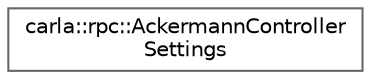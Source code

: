 digraph "类继承关系图"
{
 // INTERACTIVE_SVG=YES
 // LATEX_PDF_SIZE
  bgcolor="transparent";
  edge [fontname=Helvetica,fontsize=10,labelfontname=Helvetica,labelfontsize=10];
  node [fontname=Helvetica,fontsize=10,shape=box,height=0.2,width=0.4];
  rankdir="LR";
  Node0 [id="Node000000",label="carla::rpc::AckermannController\lSettings",height=0.2,width=0.4,color="grey40", fillcolor="white", style="filled",URL="$db/d1f/classcarla_1_1rpc_1_1AckermannControllerSettings.html",tooltip=" "];
}
